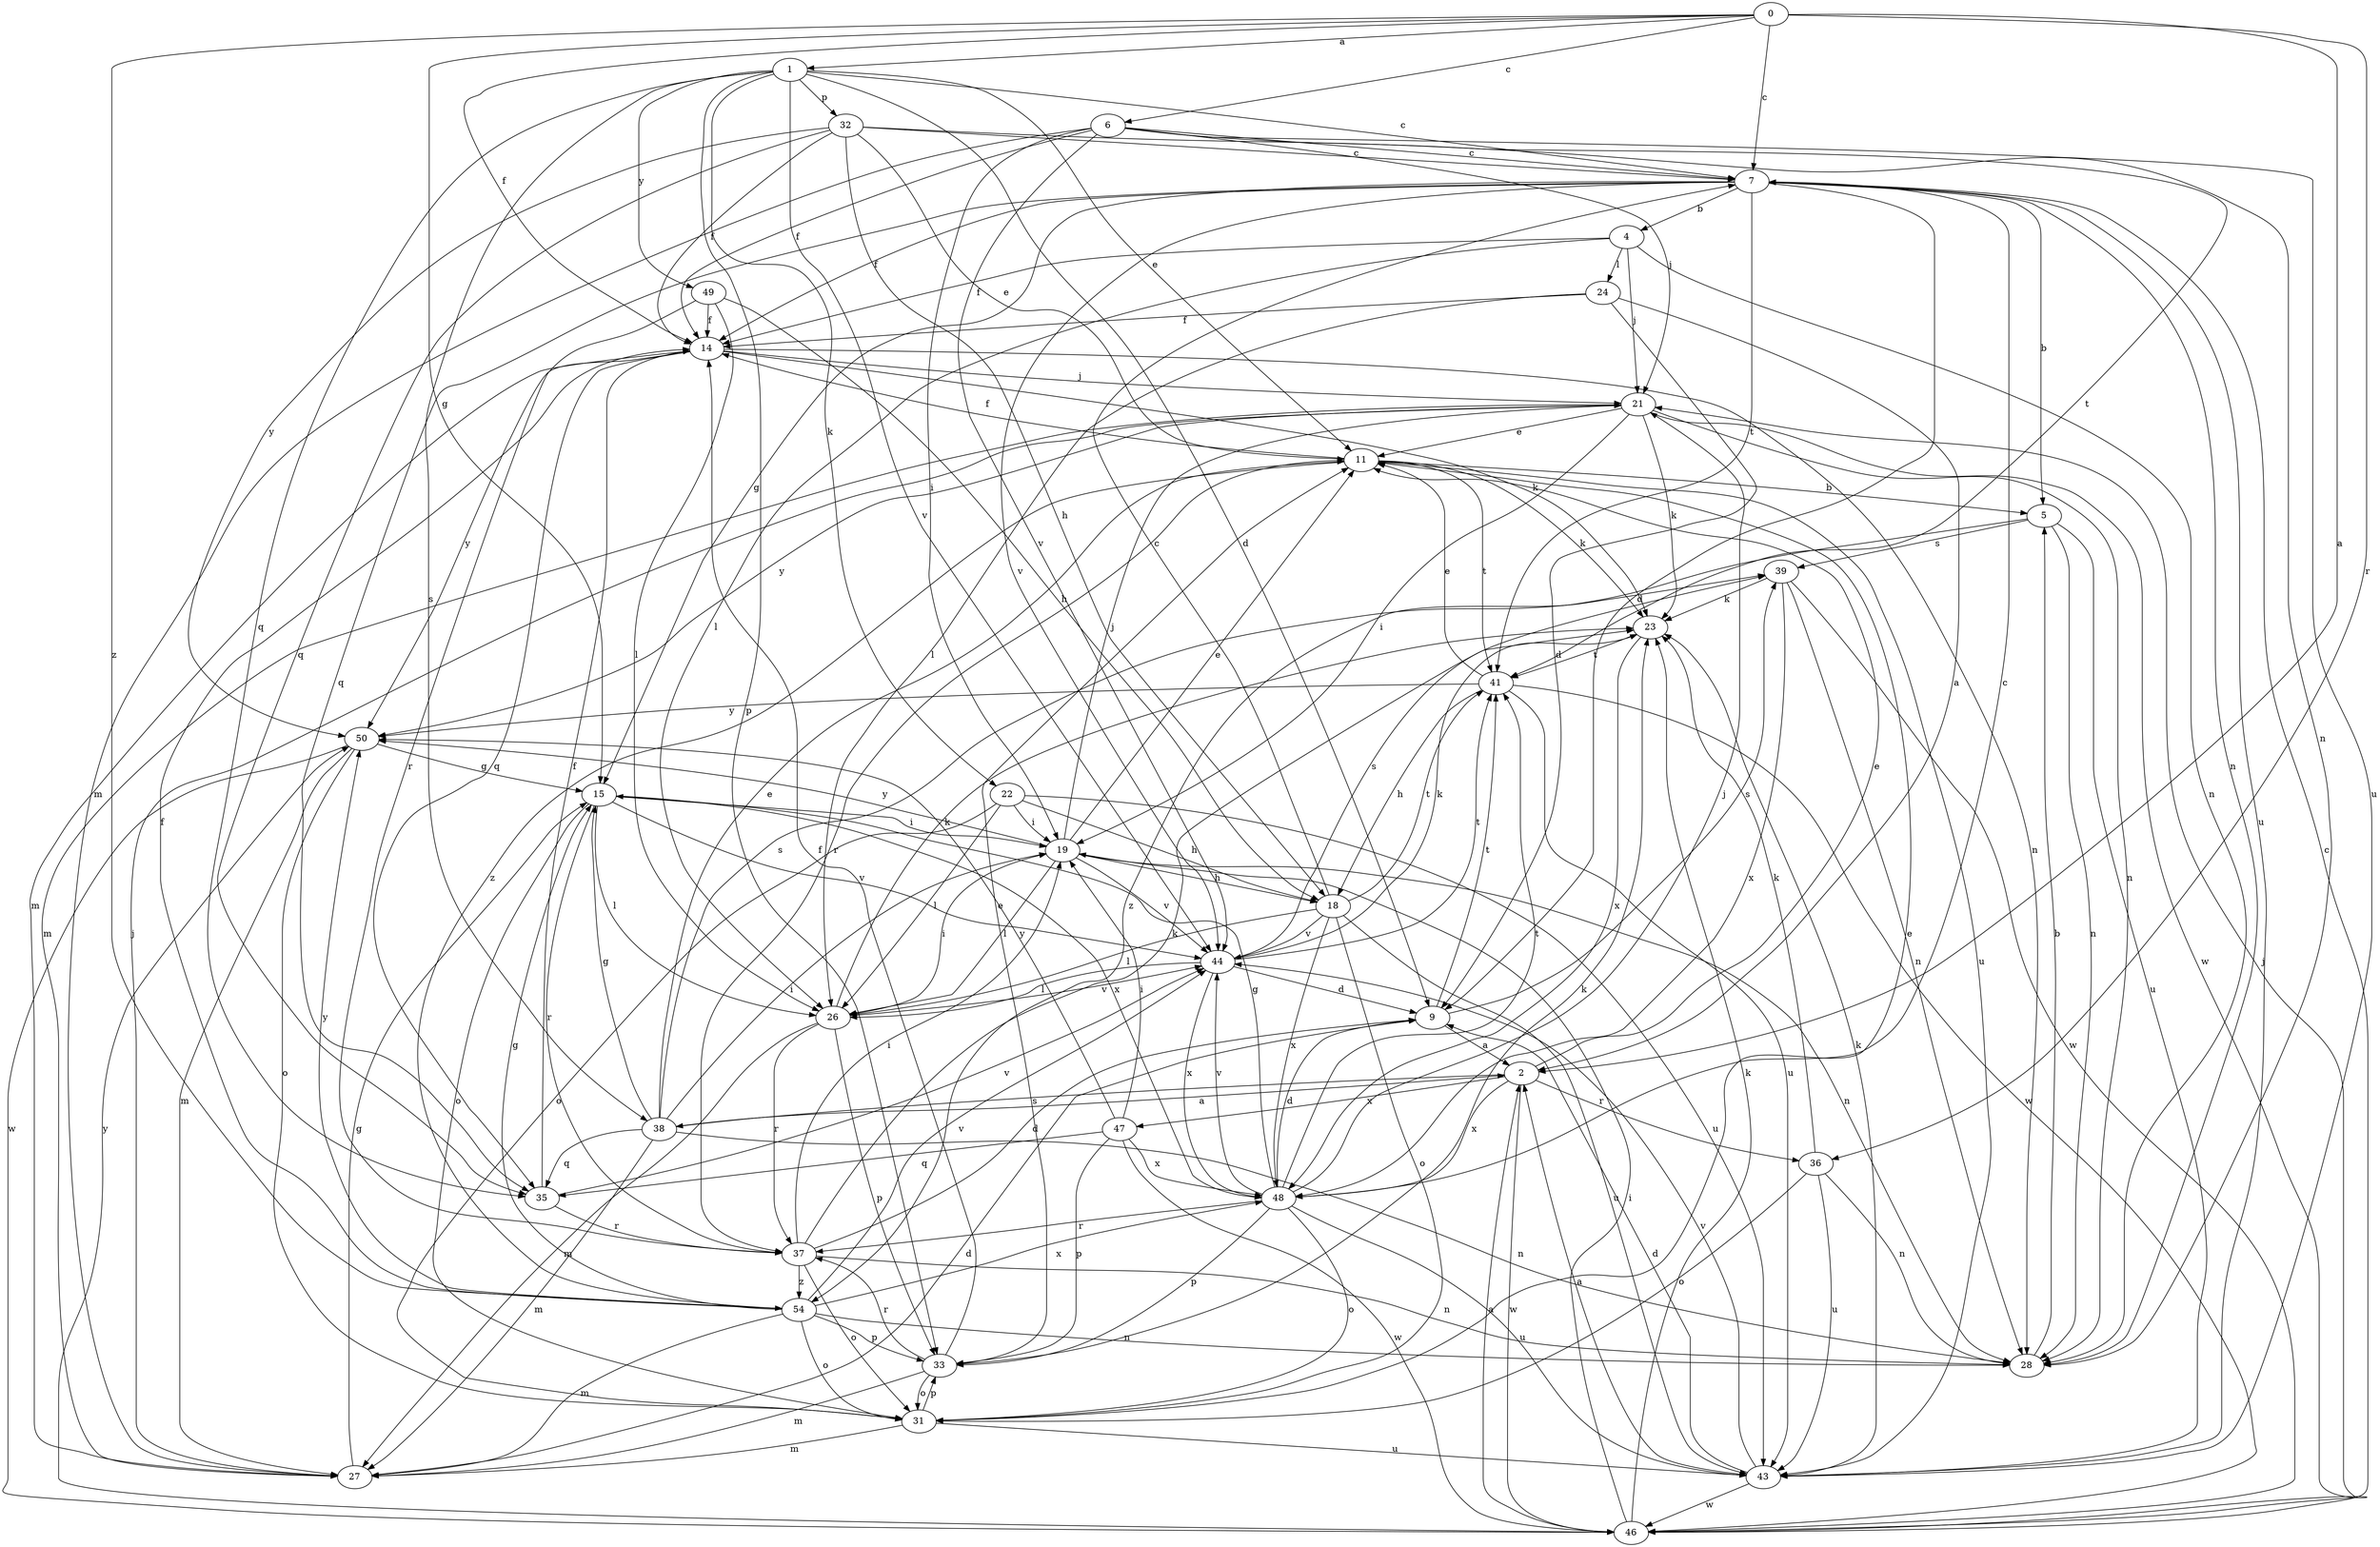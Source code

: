 strict digraph  {
0;
1;
2;
4;
5;
6;
7;
9;
11;
14;
15;
18;
19;
21;
22;
23;
24;
26;
27;
28;
31;
32;
33;
35;
36;
37;
38;
39;
41;
43;
44;
46;
47;
48;
49;
50;
54;
0 -> 1  [label=a];
0 -> 2  [label=a];
0 -> 6  [label=c];
0 -> 7  [label=c];
0 -> 14  [label=f];
0 -> 15  [label=g];
0 -> 36  [label=r];
0 -> 54  [label=z];
1 -> 7  [label=c];
1 -> 9  [label=d];
1 -> 11  [label=e];
1 -> 22  [label=k];
1 -> 32  [label=p];
1 -> 33  [label=p];
1 -> 35  [label=q];
1 -> 38  [label=s];
1 -> 44  [label=v];
1 -> 49  [label=y];
2 -> 11  [label=e];
2 -> 36  [label=r];
2 -> 38  [label=s];
2 -> 46  [label=w];
2 -> 47  [label=x];
2 -> 48  [label=x];
4 -> 14  [label=f];
4 -> 21  [label=j];
4 -> 24  [label=l];
4 -> 26  [label=l];
4 -> 28  [label=n];
5 -> 28  [label=n];
5 -> 39  [label=s];
5 -> 43  [label=u];
5 -> 54  [label=z];
6 -> 7  [label=c];
6 -> 14  [label=f];
6 -> 19  [label=i];
6 -> 21  [label=j];
6 -> 27  [label=m];
6 -> 41  [label=t];
6 -> 43  [label=u];
6 -> 44  [label=v];
7 -> 4  [label=b];
7 -> 5  [label=b];
7 -> 9  [label=d];
7 -> 14  [label=f];
7 -> 15  [label=g];
7 -> 28  [label=n];
7 -> 35  [label=q];
7 -> 41  [label=t];
7 -> 43  [label=u];
7 -> 44  [label=v];
9 -> 2  [label=a];
9 -> 39  [label=s];
9 -> 41  [label=t];
11 -> 5  [label=b];
11 -> 14  [label=f];
11 -> 23  [label=k];
11 -> 37  [label=r];
11 -> 41  [label=t];
11 -> 43  [label=u];
11 -> 54  [label=z];
14 -> 21  [label=j];
14 -> 23  [label=k];
14 -> 27  [label=m];
14 -> 28  [label=n];
14 -> 35  [label=q];
14 -> 50  [label=y];
15 -> 19  [label=i];
15 -> 26  [label=l];
15 -> 31  [label=o];
15 -> 37  [label=r];
15 -> 44  [label=v];
15 -> 48  [label=x];
18 -> 7  [label=c];
18 -> 26  [label=l];
18 -> 31  [label=o];
18 -> 41  [label=t];
18 -> 43  [label=u];
18 -> 44  [label=v];
18 -> 48  [label=x];
19 -> 11  [label=e];
19 -> 18  [label=h];
19 -> 21  [label=j];
19 -> 26  [label=l];
19 -> 28  [label=n];
19 -> 44  [label=v];
19 -> 50  [label=y];
21 -> 11  [label=e];
21 -> 19  [label=i];
21 -> 23  [label=k];
21 -> 27  [label=m];
21 -> 28  [label=n];
21 -> 46  [label=w];
21 -> 50  [label=y];
22 -> 18  [label=h];
22 -> 19  [label=i];
22 -> 26  [label=l];
22 -> 31  [label=o];
22 -> 43  [label=u];
23 -> 41  [label=t];
23 -> 48  [label=x];
24 -> 2  [label=a];
24 -> 9  [label=d];
24 -> 14  [label=f];
24 -> 26  [label=l];
26 -> 19  [label=i];
26 -> 23  [label=k];
26 -> 27  [label=m];
26 -> 33  [label=p];
26 -> 37  [label=r];
26 -> 44  [label=v];
27 -> 9  [label=d];
27 -> 15  [label=g];
27 -> 21  [label=j];
28 -> 5  [label=b];
31 -> 11  [label=e];
31 -> 27  [label=m];
31 -> 33  [label=p];
31 -> 43  [label=u];
32 -> 7  [label=c];
32 -> 11  [label=e];
32 -> 14  [label=f];
32 -> 18  [label=h];
32 -> 28  [label=n];
32 -> 35  [label=q];
32 -> 50  [label=y];
33 -> 11  [label=e];
33 -> 14  [label=f];
33 -> 23  [label=k];
33 -> 27  [label=m];
33 -> 31  [label=o];
33 -> 37  [label=r];
35 -> 14  [label=f];
35 -> 37  [label=r];
35 -> 44  [label=v];
36 -> 23  [label=k];
36 -> 28  [label=n];
36 -> 31  [label=o];
36 -> 43  [label=u];
37 -> 9  [label=d];
37 -> 19  [label=i];
37 -> 23  [label=k];
37 -> 28  [label=n];
37 -> 31  [label=o];
37 -> 54  [label=z];
38 -> 2  [label=a];
38 -> 11  [label=e];
38 -> 15  [label=g];
38 -> 19  [label=i];
38 -> 27  [label=m];
38 -> 28  [label=n];
38 -> 35  [label=q];
38 -> 39  [label=s];
39 -> 23  [label=k];
39 -> 28  [label=n];
39 -> 46  [label=w];
39 -> 48  [label=x];
41 -> 11  [label=e];
41 -> 18  [label=h];
41 -> 43  [label=u];
41 -> 46  [label=w];
41 -> 50  [label=y];
43 -> 2  [label=a];
43 -> 9  [label=d];
43 -> 23  [label=k];
43 -> 44  [label=v];
43 -> 46  [label=w];
44 -> 9  [label=d];
44 -> 23  [label=k];
44 -> 26  [label=l];
44 -> 39  [label=s];
44 -> 41  [label=t];
44 -> 48  [label=x];
46 -> 2  [label=a];
46 -> 7  [label=c];
46 -> 19  [label=i];
46 -> 21  [label=j];
46 -> 23  [label=k];
46 -> 50  [label=y];
47 -> 19  [label=i];
47 -> 33  [label=p];
47 -> 35  [label=q];
47 -> 46  [label=w];
47 -> 48  [label=x];
47 -> 50  [label=y];
48 -> 7  [label=c];
48 -> 9  [label=d];
48 -> 15  [label=g];
48 -> 21  [label=j];
48 -> 31  [label=o];
48 -> 33  [label=p];
48 -> 37  [label=r];
48 -> 41  [label=t];
48 -> 43  [label=u];
48 -> 44  [label=v];
49 -> 14  [label=f];
49 -> 18  [label=h];
49 -> 26  [label=l];
49 -> 37  [label=r];
50 -> 15  [label=g];
50 -> 27  [label=m];
50 -> 31  [label=o];
50 -> 46  [label=w];
54 -> 14  [label=f];
54 -> 15  [label=g];
54 -> 27  [label=m];
54 -> 28  [label=n];
54 -> 31  [label=o];
54 -> 33  [label=p];
54 -> 44  [label=v];
54 -> 48  [label=x];
54 -> 50  [label=y];
}
